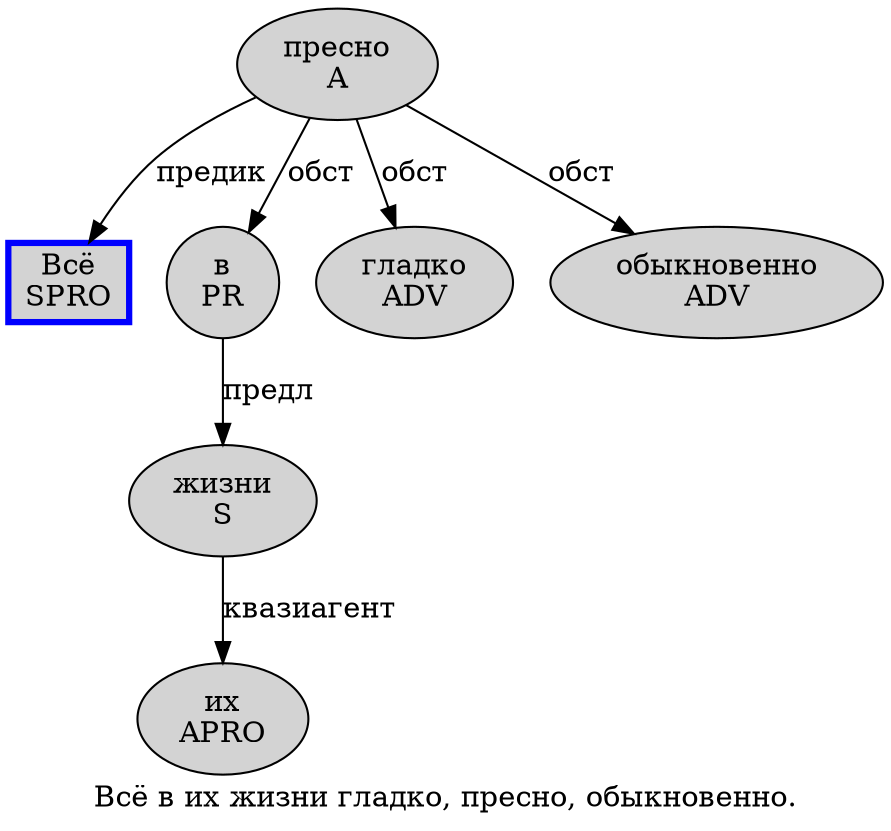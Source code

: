 digraph SENTENCE_4039 {
	graph [label="Всё в их жизни гладко, пресно, обыкновенно."]
	node [style=filled]
		0 [label="Всё
SPRO" color=blue fillcolor=lightgray penwidth=3 shape=box]
		1 [label="в
PR" color="" fillcolor=lightgray penwidth=1 shape=ellipse]
		2 [label="их
APRO" color="" fillcolor=lightgray penwidth=1 shape=ellipse]
		3 [label="жизни
S" color="" fillcolor=lightgray penwidth=1 shape=ellipse]
		4 [label="гладко
ADV" color="" fillcolor=lightgray penwidth=1 shape=ellipse]
		6 [label="пресно
A" color="" fillcolor=lightgray penwidth=1 shape=ellipse]
		8 [label="обыкновенно
ADV" color="" fillcolor=lightgray penwidth=1 shape=ellipse]
			6 -> 0 [label="предик"]
			6 -> 1 [label="обст"]
			6 -> 4 [label="обст"]
			6 -> 8 [label="обст"]
			3 -> 2 [label="квазиагент"]
			1 -> 3 [label="предл"]
}